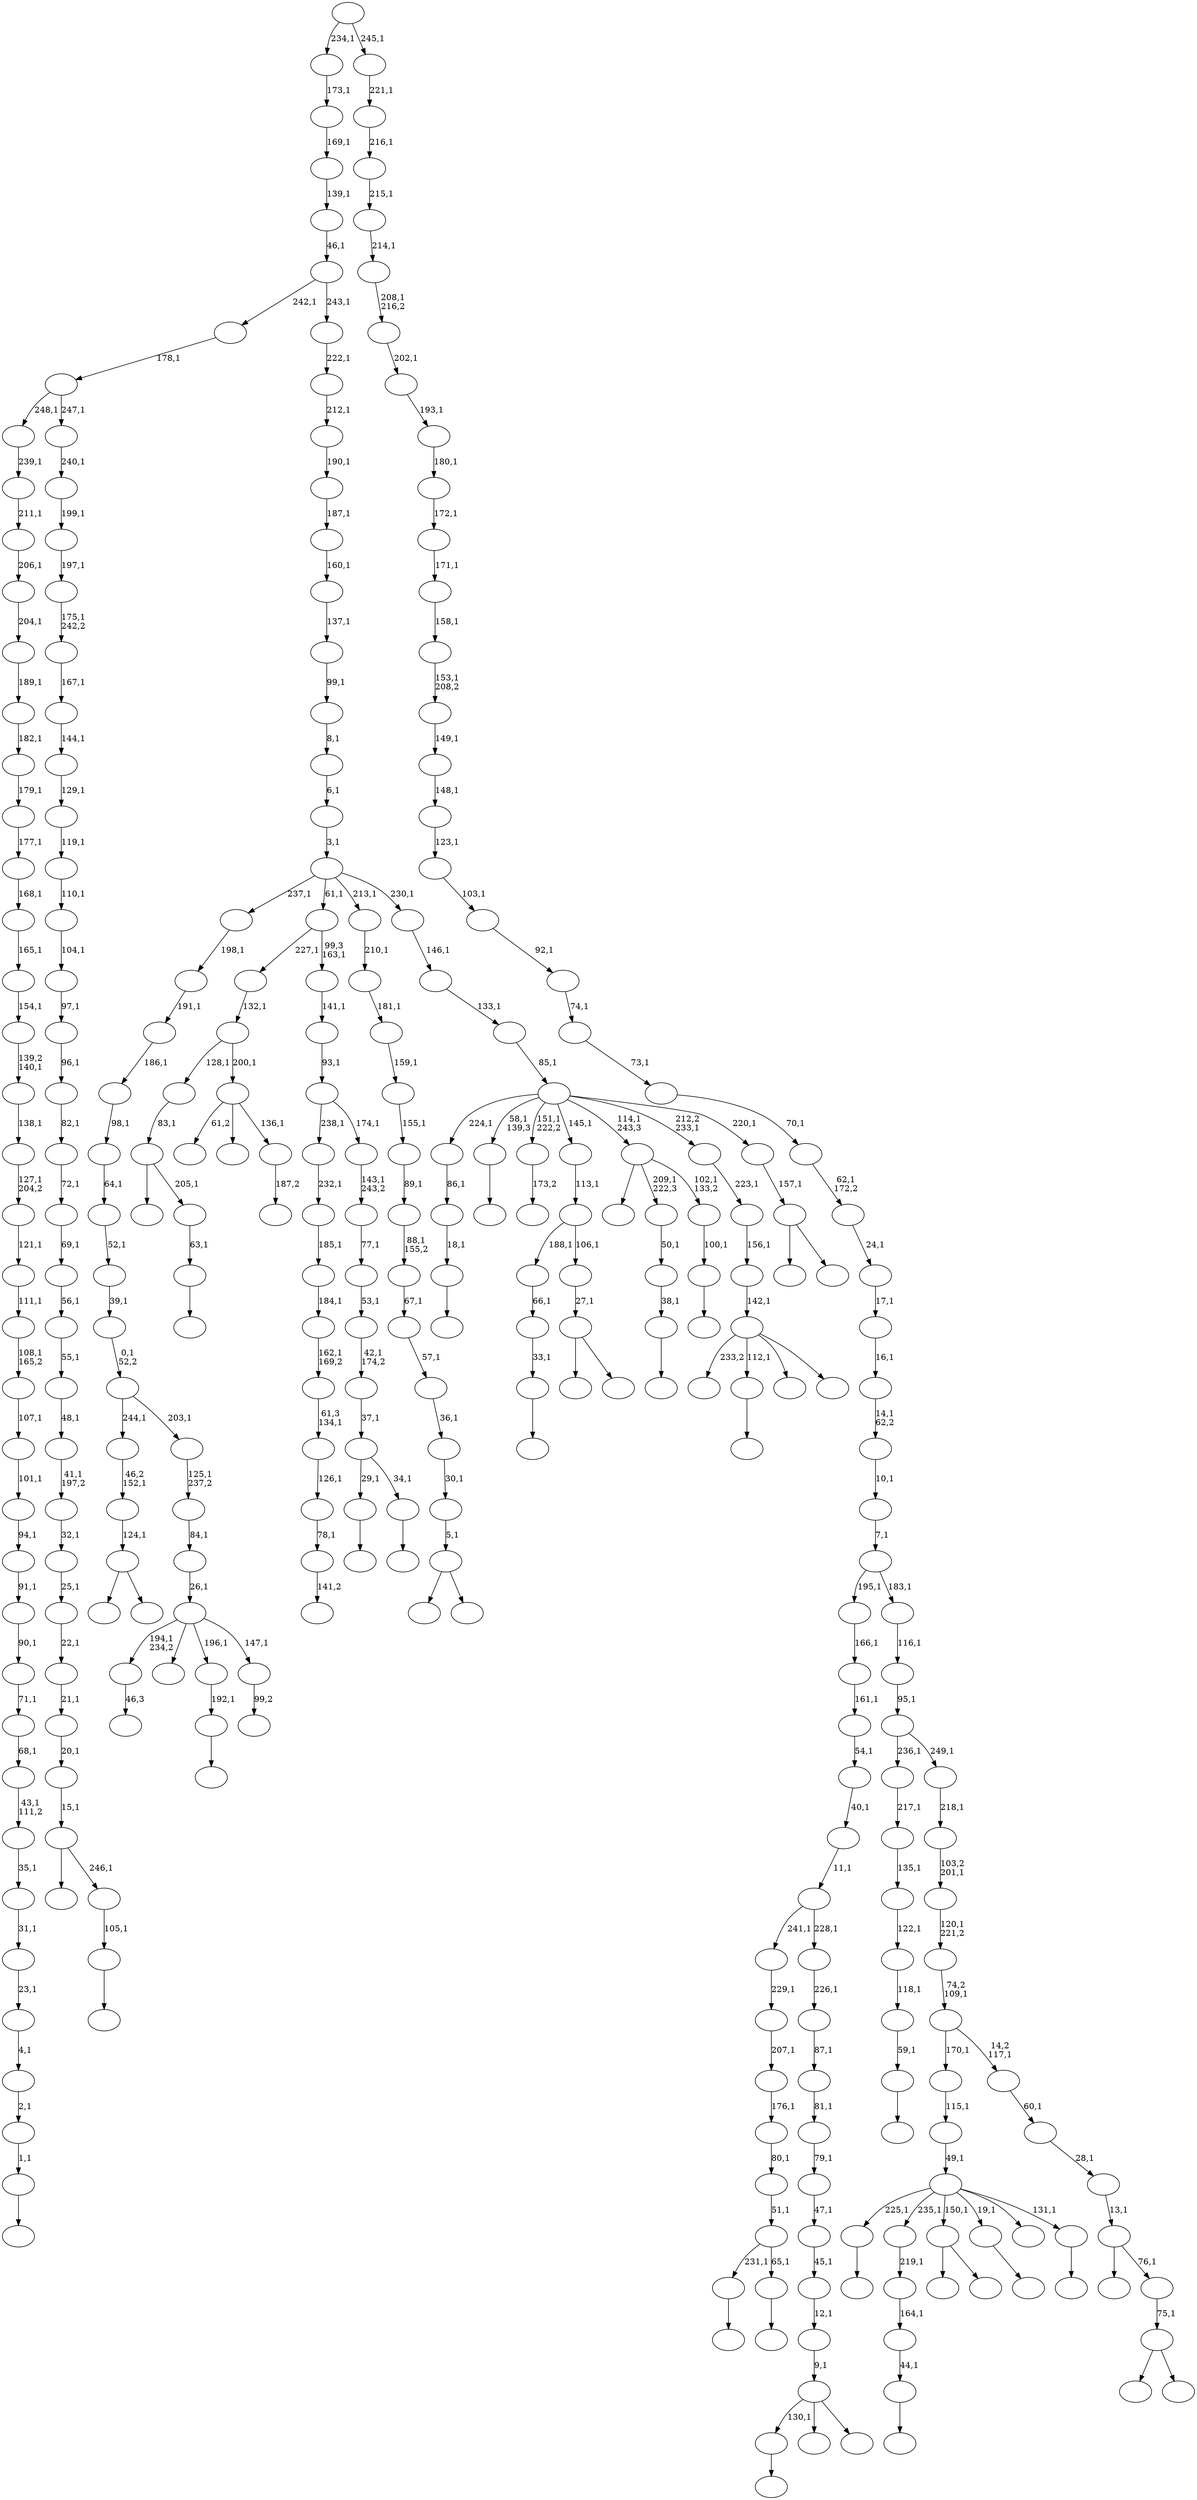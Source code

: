 digraph T {
	300 [label=""]
	299 [label=""]
	298 [label=""]
	297 [label=""]
	296 [label=""]
	295 [label=""]
	294 [label=""]
	293 [label=""]
	292 [label=""]
	291 [label=""]
	290 [label=""]
	289 [label=""]
	288 [label=""]
	287 [label=""]
	286 [label=""]
	285 [label=""]
	284 [label=""]
	283 [label=""]
	282 [label=""]
	281 [label=""]
	280 [label=""]
	279 [label=""]
	278 [label=""]
	277 [label=""]
	276 [label=""]
	275 [label=""]
	274 [label=""]
	273 [label=""]
	272 [label=""]
	271 [label=""]
	270 [label=""]
	269 [label=""]
	268 [label=""]
	267 [label=""]
	266 [label=""]
	265 [label=""]
	264 [label=""]
	263 [label=""]
	262 [label=""]
	261 [label=""]
	260 [label=""]
	259 [label=""]
	258 [label=""]
	257 [label=""]
	256 [label=""]
	255 [label=""]
	254 [label=""]
	253 [label=""]
	252 [label=""]
	251 [label=""]
	250 [label=""]
	249 [label=""]
	248 [label=""]
	247 [label=""]
	246 [label=""]
	245 [label=""]
	244 [label=""]
	243 [label=""]
	242 [label=""]
	241 [label=""]
	240 [label=""]
	239 [label=""]
	238 [label=""]
	237 [label=""]
	236 [label=""]
	235 [label=""]
	234 [label=""]
	233 [label=""]
	232 [label=""]
	231 [label=""]
	230 [label=""]
	229 [label=""]
	228 [label=""]
	227 [label=""]
	226 [label=""]
	225 [label=""]
	224 [label=""]
	223 [label=""]
	222 [label=""]
	221 [label=""]
	220 [label=""]
	219 [label=""]
	218 [label=""]
	217 [label=""]
	216 [label=""]
	215 [label=""]
	214 [label=""]
	213 [label=""]
	212 [label=""]
	211 [label=""]
	210 [label=""]
	209 [label=""]
	208 [label=""]
	207 [label=""]
	206 [label=""]
	205 [label=""]
	204 [label=""]
	203 [label=""]
	202 [label=""]
	201 [label=""]
	200 [label=""]
	199 [label=""]
	198 [label=""]
	197 [label=""]
	196 [label=""]
	195 [label=""]
	194 [label=""]
	193 [label=""]
	192 [label=""]
	191 [label=""]
	190 [label=""]
	189 [label=""]
	188 [label=""]
	187 [label=""]
	186 [label=""]
	185 [label=""]
	184 [label=""]
	183 [label=""]
	182 [label=""]
	181 [label=""]
	180 [label=""]
	179 [label=""]
	178 [label=""]
	177 [label=""]
	176 [label=""]
	175 [label=""]
	174 [label=""]
	173 [label=""]
	172 [label=""]
	171 [label=""]
	170 [label=""]
	169 [label=""]
	168 [label=""]
	167 [label=""]
	166 [label=""]
	165 [label=""]
	164 [label=""]
	163 [label=""]
	162 [label=""]
	161 [label=""]
	160 [label=""]
	159 [label=""]
	158 [label=""]
	157 [label=""]
	156 [label=""]
	155 [label=""]
	154 [label=""]
	153 [label=""]
	152 [label=""]
	151 [label=""]
	150 [label=""]
	149 [label=""]
	148 [label=""]
	147 [label=""]
	146 [label=""]
	145 [label=""]
	144 [label=""]
	143 [label=""]
	142 [label=""]
	141 [label=""]
	140 [label=""]
	139 [label=""]
	138 [label=""]
	137 [label=""]
	136 [label=""]
	135 [label=""]
	134 [label=""]
	133 [label=""]
	132 [label=""]
	131 [label=""]
	130 [label=""]
	129 [label=""]
	128 [label=""]
	127 [label=""]
	126 [label=""]
	125 [label=""]
	124 [label=""]
	123 [label=""]
	122 [label=""]
	121 [label=""]
	120 [label=""]
	119 [label=""]
	118 [label=""]
	117 [label=""]
	116 [label=""]
	115 [label=""]
	114 [label=""]
	113 [label=""]
	112 [label=""]
	111 [label=""]
	110 [label=""]
	109 [label=""]
	108 [label=""]
	107 [label=""]
	106 [label=""]
	105 [label=""]
	104 [label=""]
	103 [label=""]
	102 [label=""]
	101 [label=""]
	100 [label=""]
	99 [label=""]
	98 [label=""]
	97 [label=""]
	96 [label=""]
	95 [label=""]
	94 [label=""]
	93 [label=""]
	92 [label=""]
	91 [label=""]
	90 [label=""]
	89 [label=""]
	88 [label=""]
	87 [label=""]
	86 [label=""]
	85 [label=""]
	84 [label=""]
	83 [label=""]
	82 [label=""]
	81 [label=""]
	80 [label=""]
	79 [label=""]
	78 [label=""]
	77 [label=""]
	76 [label=""]
	75 [label=""]
	74 [label=""]
	73 [label=""]
	72 [label=""]
	71 [label=""]
	70 [label=""]
	69 [label=""]
	68 [label=""]
	67 [label=""]
	66 [label=""]
	65 [label=""]
	64 [label=""]
	63 [label=""]
	62 [label=""]
	61 [label=""]
	60 [label=""]
	59 [label=""]
	58 [label=""]
	57 [label=""]
	56 [label=""]
	55 [label=""]
	54 [label=""]
	53 [label=""]
	52 [label=""]
	51 [label=""]
	50 [label=""]
	49 [label=""]
	48 [label=""]
	47 [label=""]
	46 [label=""]
	45 [label=""]
	44 [label=""]
	43 [label=""]
	42 [label=""]
	41 [label=""]
	40 [label=""]
	39 [label=""]
	38 [label=""]
	37 [label=""]
	36 [label=""]
	35 [label=""]
	34 [label=""]
	33 [label=""]
	32 [label=""]
	31 [label=""]
	30 [label=""]
	29 [label=""]
	28 [label=""]
	27 [label=""]
	26 [label=""]
	25 [label=""]
	24 [label=""]
	23 [label=""]
	22 [label=""]
	21 [label=""]
	20 [label=""]
	19 [label=""]
	18 [label=""]
	17 [label=""]
	16 [label=""]
	15 [label=""]
	14 [label=""]
	13 [label=""]
	12 [label=""]
	11 [label=""]
	10 [label=""]
	9 [label=""]
	8 [label=""]
	7 [label=""]
	6 [label=""]
	5 [label=""]
	4 [label=""]
	3 [label=""]
	2 [label=""]
	1 [label=""]
	0 [label=""]
	296 -> 297 [label=""]
	294 -> 295 [label=""]
	292 -> 293 [label=""]
	291 -> 292 [label="1,1"]
	290 -> 291 [label="2,1"]
	289 -> 290 [label="4,1"]
	288 -> 289 [label="23,1"]
	287 -> 288 [label="31,1"]
	286 -> 287 [label="35,1"]
	285 -> 286 [label="43,1\n111,2"]
	284 -> 285 [label="68,1"]
	283 -> 284 [label="71,1"]
	282 -> 283 [label="90,1"]
	281 -> 282 [label="91,1"]
	280 -> 281 [label="94,1"]
	279 -> 280 [label="101,1"]
	278 -> 279 [label="107,1"]
	277 -> 278 [label="108,1\n165,2"]
	276 -> 277 [label="111,1"]
	275 -> 276 [label="121,1"]
	274 -> 275 [label="127,1\n204,2"]
	273 -> 274 [label="138,1"]
	272 -> 273 [label="139,2\n140,1"]
	271 -> 272 [label="154,1"]
	270 -> 271 [label="165,1"]
	269 -> 270 [label="168,1"]
	268 -> 269 [label="177,1"]
	267 -> 268 [label="179,1"]
	266 -> 267 [label="182,1"]
	265 -> 266 [label="189,1"]
	264 -> 265 [label="204,1"]
	263 -> 264 [label="206,1"]
	262 -> 263 [label="211,1"]
	261 -> 262 [label="239,1"]
	257 -> 258 [label=""]
	255 -> 256 [label="141,2"]
	254 -> 255 [label="78,1"]
	253 -> 254 [label="126,1"]
	252 -> 253 [label="61,3\n134,1"]
	251 -> 252 [label="162,1\n169,2"]
	250 -> 251 [label="184,1"]
	249 -> 250 [label="185,1"]
	248 -> 249 [label="232,1"]
	245 -> 246 [label=""]
	244 -> 245 [label="18,1"]
	243 -> 244 [label="86,1"]
	240 -> 241 [label=""]
	237 -> 238 [label=""]
	236 -> 237 [label="33,1"]
	235 -> 236 [label="66,1"]
	233 -> 234 [label="46,3"]
	230 -> 231 [label=""]
	229 -> 230 [label="63,1"]
	228 -> 299 [label=""]
	228 -> 229 [label="205,1"]
	227 -> 228 [label="83,1"]
	223 -> 224 [label="187,2"]
	222 -> 300 [label="61,2"]
	222 -> 239 [label=""]
	222 -> 223 [label="136,1"]
	221 -> 227 [label="128,1"]
	221 -> 222 [label="200,1"]
	220 -> 221 [label="132,1"]
	218 -> 219 [label=""]
	217 -> 257 [label="231,1"]
	217 -> 218 [label="65,1"]
	216 -> 217 [label="51,1"]
	215 -> 216 [label="80,1"]
	214 -> 215 [label="176,1"]
	213 -> 214 [label="207,1"]
	212 -> 213 [label="229,1"]
	210 -> 211 [label="173,2"]
	208 -> 209 [label=""]
	206 -> 207 [label=""]
	205 -> 206 [label="44,1"]
	204 -> 205 [label="164,1"]
	203 -> 204 [label="219,1"]
	200 -> 201 [label=""]
	199 -> 200 [label="192,1"]
	197 -> 198 [label=""]
	196 -> 197 [label="59,1"]
	195 -> 196 [label="118,1"]
	194 -> 195 [label="122,1"]
	193 -> 194 [label="135,1"]
	192 -> 193 [label="217,1"]
	188 -> 189 [label=""]
	186 -> 225 [label=""]
	186 -> 187 [label=""]
	185 -> 186 [label="124,1"]
	184 -> 185 [label="46,2\n152,1"]
	182 -> 183 [label=""]
	181 -> 182 [label="38,1"]
	180 -> 181 [label="50,1"]
	178 -> 179 [label="99,2"]
	177 -> 233 [label="194,1\n234,2"]
	177 -> 232 [label=""]
	177 -> 199 [label="196,1"]
	177 -> 178 [label="147,1"]
	176 -> 177 [label="26,1"]
	175 -> 176 [label="84,1"]
	174 -> 175 [label="125,1\n237,2"]
	173 -> 184 [label="244,1"]
	173 -> 174 [label="203,1"]
	172 -> 173 [label="0,1\n52,2"]
	171 -> 172 [label="39,1"]
	170 -> 171 [label="52,1"]
	169 -> 170 [label="64,1"]
	168 -> 169 [label="98,1"]
	167 -> 168 [label="186,1"]
	166 -> 167 [label="191,1"]
	165 -> 166 [label="198,1"]
	163 -> 226 [label=""]
	163 -> 164 [label=""]
	162 -> 163 [label="27,1"]
	161 -> 235 [label="188,1"]
	161 -> 162 [label="106,1"]
	160 -> 161 [label="113,1"]
	158 -> 296 [label="130,1"]
	158 -> 260 [label=""]
	158 -> 159 [label=""]
	157 -> 158 [label="9,1"]
	156 -> 157 [label="12,1"]
	155 -> 156 [label="45,1"]
	154 -> 155 [label="47,1"]
	153 -> 154 [label="79,1"]
	152 -> 153 [label="81,1"]
	151 -> 152 [label="87,1"]
	150 -> 151 [label="226,1"]
	149 -> 212 [label="241,1"]
	149 -> 150 [label="228,1"]
	148 -> 149 [label="11,1"]
	147 -> 148 [label="40,1"]
	146 -> 147 [label="54,1"]
	145 -> 146 [label="161,1"]
	144 -> 145 [label="166,1"]
	142 -> 143 [label=""]
	141 -> 142 [label="105,1"]
	140 -> 191 [label=""]
	140 -> 141 [label="246,1"]
	139 -> 140 [label="15,1"]
	138 -> 139 [label="20,1"]
	137 -> 138 [label="21,1"]
	136 -> 137 [label="22,1"]
	135 -> 136 [label="25,1"]
	134 -> 135 [label="32,1"]
	133 -> 134 [label="41,1\n197,2"]
	132 -> 133 [label="48,1"]
	131 -> 132 [label="55,1"]
	130 -> 131 [label="56,1"]
	129 -> 130 [label="69,1"]
	128 -> 129 [label="72,1"]
	127 -> 128 [label="82,1"]
	126 -> 127 [label="96,1"]
	125 -> 126 [label="97,1"]
	124 -> 125 [label="104,1"]
	123 -> 124 [label="110,1"]
	122 -> 123 [label="119,1"]
	121 -> 122 [label="129,1"]
	120 -> 121 [label="144,1"]
	119 -> 120 [label="167,1"]
	118 -> 119 [label="175,1\n242,2"]
	117 -> 118 [label="197,1"]
	116 -> 117 [label="199,1"]
	115 -> 116 [label="240,1"]
	114 -> 261 [label="248,1"]
	114 -> 115 [label="247,1"]
	113 -> 114 [label="178,1"]
	111 -> 112 [label=""]
	110 -> 188 [label="29,1"]
	110 -> 111 [label="34,1"]
	109 -> 110 [label="37,1"]
	108 -> 109 [label="42,1\n174,2"]
	107 -> 108 [label="53,1"]
	106 -> 107 [label="77,1"]
	105 -> 106 [label="143,1\n243,2"]
	104 -> 248 [label="238,1"]
	104 -> 105 [label="174,1"]
	103 -> 104 [label="93,1"]
	102 -> 103 [label="141,1"]
	101 -> 220 [label="227,1"]
	101 -> 102 [label="99,3\n163,1"]
	99 -> 202 [label=""]
	99 -> 100 [label=""]
	97 -> 98 [label=""]
	95 -> 96 [label=""]
	94 -> 95 [label="100,1"]
	93 -> 247 [label=""]
	93 -> 180 [label="209,1\n222,3"]
	93 -> 94 [label="102,1\n133,2"]
	89 -> 190 [label=""]
	89 -> 90 [label=""]
	88 -> 89 [label="5,1"]
	87 -> 88 [label="30,1"]
	86 -> 87 [label="36,1"]
	85 -> 86 [label="57,1"]
	84 -> 85 [label="67,1"]
	83 -> 84 [label="88,1\n155,2"]
	82 -> 83 [label="89,1"]
	81 -> 82 [label="155,1"]
	80 -> 81 [label="159,1"]
	79 -> 80 [label="181,1"]
	78 -> 79 [label="210,1"]
	75 -> 298 [label="233,2"]
	75 -> 208 [label="112,1"]
	75 -> 92 [label=""]
	75 -> 76 [label=""]
	74 -> 75 [label="142,1"]
	73 -> 74 [label="156,1"]
	72 -> 73 [label="223,1"]
	70 -> 71 [label=""]
	69 -> 294 [label="225,1"]
	69 -> 203 [label="235,1"]
	69 -> 99 [label="150,1"]
	69 -> 97 [label="19,1"]
	69 -> 77 [label=""]
	69 -> 70 [label="131,1"]
	68 -> 69 [label="49,1"]
	67 -> 68 [label="115,1"]
	65 -> 242 [label=""]
	65 -> 66 [label=""]
	64 -> 65 [label="157,1"]
	63 -> 243 [label="224,1"]
	63 -> 240 [label="58,1\n139,3"]
	63 -> 210 [label="151,1\n222,2"]
	63 -> 160 [label="145,1"]
	63 -> 93 [label="114,1\n243,3"]
	63 -> 72 [label="212,2\n233,1"]
	63 -> 64 [label="220,1"]
	62 -> 63 [label="85,1"]
	61 -> 62 [label="133,1"]
	60 -> 61 [label="146,1"]
	59 -> 165 [label="237,1"]
	59 -> 101 [label="61,1"]
	59 -> 78 [label="213,1"]
	59 -> 60 [label="230,1"]
	58 -> 59 [label="3,1"]
	57 -> 58 [label="6,1"]
	56 -> 57 [label="8,1"]
	55 -> 56 [label="99,1"]
	54 -> 55 [label="137,1"]
	53 -> 54 [label="160,1"]
	52 -> 53 [label="187,1"]
	51 -> 52 [label="190,1"]
	50 -> 51 [label="212,1"]
	49 -> 50 [label="222,1"]
	48 -> 113 [label="242,1"]
	48 -> 49 [label="243,1"]
	47 -> 48 [label="46,1"]
	46 -> 47 [label="139,1"]
	45 -> 46 [label="169,1"]
	44 -> 45 [label="173,1"]
	42 -> 259 [label=""]
	42 -> 43 [label=""]
	41 -> 42 [label="75,1"]
	40 -> 91 [label=""]
	40 -> 41 [label="76,1"]
	39 -> 40 [label="13,1"]
	38 -> 39 [label="28,1"]
	37 -> 38 [label="60,1"]
	36 -> 67 [label="170,1"]
	36 -> 37 [label="14,2\n117,1"]
	35 -> 36 [label="74,2\n109,1"]
	34 -> 35 [label="120,1\n221,2"]
	33 -> 34 [label="103,2\n201,1"]
	32 -> 33 [label="218,1"]
	31 -> 192 [label="236,1"]
	31 -> 32 [label="249,1"]
	30 -> 31 [label="95,1"]
	29 -> 30 [label="116,1"]
	28 -> 144 [label="195,1"]
	28 -> 29 [label="183,1"]
	27 -> 28 [label="7,1"]
	26 -> 27 [label="10,1"]
	25 -> 26 [label="14,1\n62,2"]
	24 -> 25 [label="16,1"]
	23 -> 24 [label="17,1"]
	22 -> 23 [label="24,1"]
	21 -> 22 [label="62,1\n172,2"]
	20 -> 21 [label="70,1"]
	19 -> 20 [label="73,1"]
	18 -> 19 [label="74,1"]
	17 -> 18 [label="92,1"]
	16 -> 17 [label="103,1"]
	15 -> 16 [label="123,1"]
	14 -> 15 [label="148,1"]
	13 -> 14 [label="149,1"]
	12 -> 13 [label="153,1\n208,2"]
	11 -> 12 [label="158,1"]
	10 -> 11 [label="171,1"]
	9 -> 10 [label="172,1"]
	8 -> 9 [label="180,1"]
	7 -> 8 [label="193,1"]
	6 -> 7 [label="202,1"]
	5 -> 6 [label="208,1\n216,2"]
	4 -> 5 [label="214,1"]
	3 -> 4 [label="215,1"]
	2 -> 3 [label="216,1"]
	1 -> 2 [label="221,1"]
	0 -> 44 [label="234,1"]
	0 -> 1 [label="245,1"]
}

